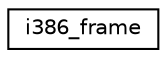 digraph "Graphical Class Hierarchy"
{
 // LATEX_PDF_SIZE
  edge [fontname="Helvetica",fontsize="10",labelfontname="Helvetica",labelfontsize="10"];
  node [fontname="Helvetica",fontsize="10",shape=record];
  rankdir="LR";
  Node0 [label="i386_frame",height=0.2,width=0.4,color="black", fillcolor="white", style="filled",URL="$structi386__frame.html",tooltip=" "];
}
